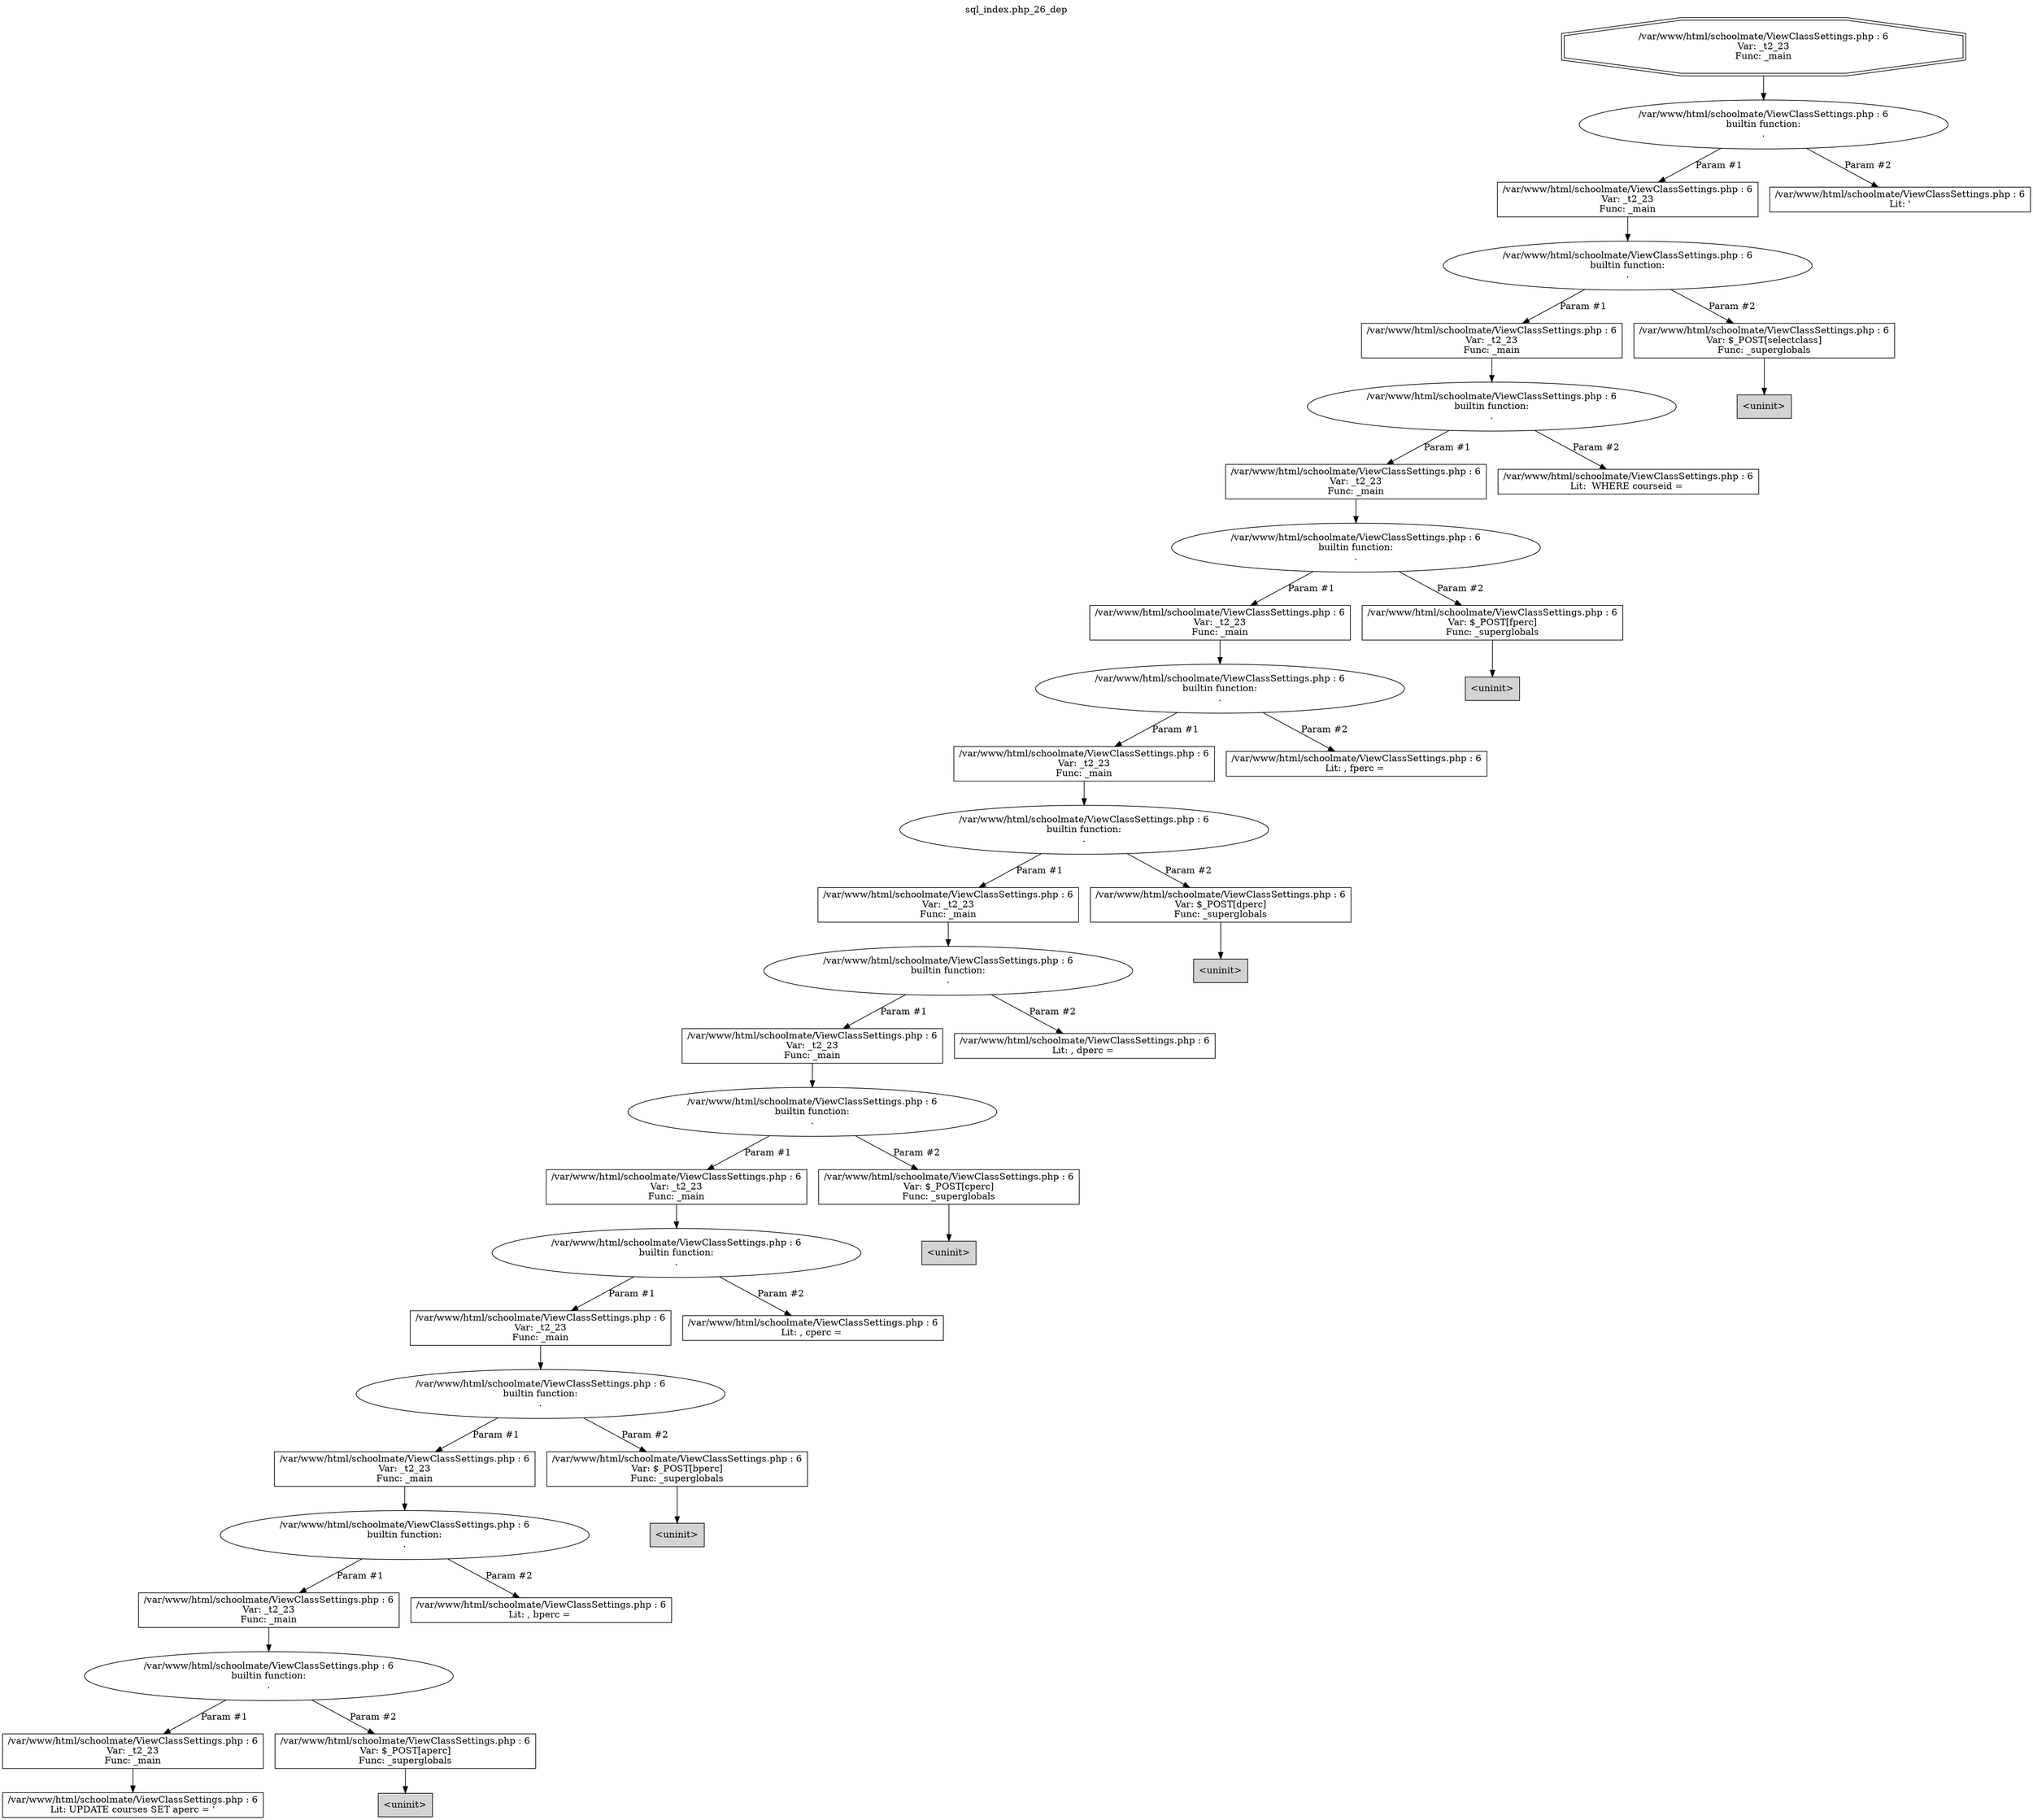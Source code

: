 digraph cfg {
  label="sql_index.php_26_dep";
  labelloc=t;
  n1 [shape=doubleoctagon, label="/var/www/html/schoolmate/ViewClassSettings.php : 6\nVar: _t2_23\nFunc: _main\n"];
  n2 [shape=ellipse, label="/var/www/html/schoolmate/ViewClassSettings.php : 6\nbuiltin function:\n.\n"];
  n3 [shape=box, label="/var/www/html/schoolmate/ViewClassSettings.php : 6\nVar: _t2_23\nFunc: _main\n"];
  n4 [shape=ellipse, label="/var/www/html/schoolmate/ViewClassSettings.php : 6\nbuiltin function:\n.\n"];
  n5 [shape=box, label="/var/www/html/schoolmate/ViewClassSettings.php : 6\nVar: _t2_23\nFunc: _main\n"];
  n6 [shape=ellipse, label="/var/www/html/schoolmate/ViewClassSettings.php : 6\nbuiltin function:\n.\n"];
  n7 [shape=box, label="/var/www/html/schoolmate/ViewClassSettings.php : 6\nVar: _t2_23\nFunc: _main\n"];
  n8 [shape=ellipse, label="/var/www/html/schoolmate/ViewClassSettings.php : 6\nbuiltin function:\n.\n"];
  n9 [shape=box, label="/var/www/html/schoolmate/ViewClassSettings.php : 6\nVar: _t2_23\nFunc: _main\n"];
  n10 [shape=ellipse, label="/var/www/html/schoolmate/ViewClassSettings.php : 6\nbuiltin function:\n.\n"];
  n11 [shape=box, label="/var/www/html/schoolmate/ViewClassSettings.php : 6\nVar: _t2_23\nFunc: _main\n"];
  n12 [shape=ellipse, label="/var/www/html/schoolmate/ViewClassSettings.php : 6\nbuiltin function:\n.\n"];
  n13 [shape=box, label="/var/www/html/schoolmate/ViewClassSettings.php : 6\nVar: _t2_23\nFunc: _main\n"];
  n14 [shape=ellipse, label="/var/www/html/schoolmate/ViewClassSettings.php : 6\nbuiltin function:\n.\n"];
  n15 [shape=box, label="/var/www/html/schoolmate/ViewClassSettings.php : 6\nVar: _t2_23\nFunc: _main\n"];
  n16 [shape=ellipse, label="/var/www/html/schoolmate/ViewClassSettings.php : 6\nbuiltin function:\n.\n"];
  n17 [shape=box, label="/var/www/html/schoolmate/ViewClassSettings.php : 6\nVar: _t2_23\nFunc: _main\n"];
  n18 [shape=ellipse, label="/var/www/html/schoolmate/ViewClassSettings.php : 6\nbuiltin function:\n.\n"];
  n19 [shape=box, label="/var/www/html/schoolmate/ViewClassSettings.php : 6\nVar: _t2_23\nFunc: _main\n"];
  n20 [shape=ellipse, label="/var/www/html/schoolmate/ViewClassSettings.php : 6\nbuiltin function:\n.\n"];
  n21 [shape=box, label="/var/www/html/schoolmate/ViewClassSettings.php : 6\nVar: _t2_23\nFunc: _main\n"];
  n22 [shape=ellipse, label="/var/www/html/schoolmate/ViewClassSettings.php : 6\nbuiltin function:\n.\n"];
  n23 [shape=box, label="/var/www/html/schoolmate/ViewClassSettings.php : 6\nVar: _t2_23\nFunc: _main\n"];
  n24 [shape=ellipse, label="/var/www/html/schoolmate/ViewClassSettings.php : 6\nbuiltin function:\n.\n"];
  n25 [shape=box, label="/var/www/html/schoolmate/ViewClassSettings.php : 6\nVar: _t2_23\nFunc: _main\n"];
  n26 [shape=box, label="/var/www/html/schoolmate/ViewClassSettings.php : 6\nLit: UPDATE courses SET aperc = '\n"];
  n27 [shape=box, label="/var/www/html/schoolmate/ViewClassSettings.php : 6\nVar: $_POST[aperc]\nFunc: _superglobals\n"];
  n28 [shape=box, label="<uninit>",style=filled];
  n29 [shape=box, label="/var/www/html/schoolmate/ViewClassSettings.php : 6\nLit: , bperc = \n"];
  n30 [shape=box, label="/var/www/html/schoolmate/ViewClassSettings.php : 6\nVar: $_POST[bperc]\nFunc: _superglobals\n"];
  n31 [shape=box, label="<uninit>",style=filled];
  n32 [shape=box, label="/var/www/html/schoolmate/ViewClassSettings.php : 6\nLit: , cperc = \n"];
  n33 [shape=box, label="/var/www/html/schoolmate/ViewClassSettings.php : 6\nVar: $_POST[cperc]\nFunc: _superglobals\n"];
  n34 [shape=box, label="<uninit>",style=filled];
  n35 [shape=box, label="/var/www/html/schoolmate/ViewClassSettings.php : 6\nLit: , dperc = \n"];
  n36 [shape=box, label="/var/www/html/schoolmate/ViewClassSettings.php : 6\nVar: $_POST[dperc]\nFunc: _superglobals\n"];
  n37 [shape=box, label="<uninit>",style=filled];
  n38 [shape=box, label="/var/www/html/schoolmate/ViewClassSettings.php : 6\nLit: , fperc = \n"];
  n39 [shape=box, label="/var/www/html/schoolmate/ViewClassSettings.php : 6\nVar: $_POST[fperc]\nFunc: _superglobals\n"];
  n40 [shape=box, label="<uninit>",style=filled];
  n41 [shape=box, label="/var/www/html/schoolmate/ViewClassSettings.php : 6\nLit:  WHERE courseid = \n"];
  n42 [shape=box, label="/var/www/html/schoolmate/ViewClassSettings.php : 6\nVar: $_POST[selectclass]\nFunc: _superglobals\n"];
  n43 [shape=box, label="<uninit>",style=filled];
  n44 [shape=box, label="/var/www/html/schoolmate/ViewClassSettings.php : 6\nLit: '\n"];
  n1 -> n2;
  n3 -> n4;
  n5 -> n6;
  n7 -> n8;
  n9 -> n10;
  n11 -> n12;
  n13 -> n14;
  n15 -> n16;
  n17 -> n18;
  n19 -> n20;
  n21 -> n22;
  n23 -> n24;
  n25 -> n26;
  n24 -> n25[label="Param #1"];
  n24 -> n27[label="Param #2"];
  n27 -> n28;
  n22 -> n23[label="Param #1"];
  n22 -> n29[label="Param #2"];
  n20 -> n21[label="Param #1"];
  n20 -> n30[label="Param #2"];
  n30 -> n31;
  n18 -> n19[label="Param #1"];
  n18 -> n32[label="Param #2"];
  n16 -> n17[label="Param #1"];
  n16 -> n33[label="Param #2"];
  n33 -> n34;
  n14 -> n15[label="Param #1"];
  n14 -> n35[label="Param #2"];
  n12 -> n13[label="Param #1"];
  n12 -> n36[label="Param #2"];
  n36 -> n37;
  n10 -> n11[label="Param #1"];
  n10 -> n38[label="Param #2"];
  n8 -> n9[label="Param #1"];
  n8 -> n39[label="Param #2"];
  n39 -> n40;
  n6 -> n7[label="Param #1"];
  n6 -> n41[label="Param #2"];
  n4 -> n5[label="Param #1"];
  n4 -> n42[label="Param #2"];
  n42 -> n43;
  n2 -> n3[label="Param #1"];
  n2 -> n44[label="Param #2"];
}
